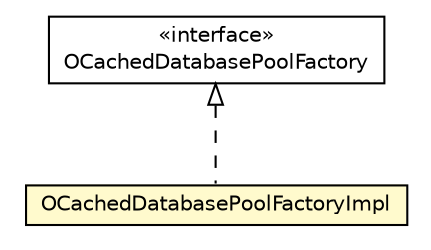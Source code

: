 #!/usr/local/bin/dot
#
# Class diagram 
# Generated by UMLGraph version R5_6-24-gf6e263 (http://www.umlgraph.org/)
#

digraph G {
	edge [fontname="Helvetica",fontsize=10,labelfontname="Helvetica",labelfontsize=10];
	node [fontname="Helvetica",fontsize=10,shape=plaintext];
	nodesep=0.25;
	ranksep=0.5;
	// com.orientechnologies.orient.core.db.OCachedDatabasePoolFactoryImpl
	c1841292 [label=<<table title="com.orientechnologies.orient.core.db.OCachedDatabasePoolFactoryImpl" border="0" cellborder="1" cellspacing="0" cellpadding="2" port="p" bgcolor="lemonChiffon" href="./OCachedDatabasePoolFactoryImpl.html">
		<tr><td><table border="0" cellspacing="0" cellpadding="1">
<tr><td align="center" balign="center"> OCachedDatabasePoolFactoryImpl </td></tr>
		</table></td></tr>
		</table>>, URL="./OCachedDatabasePoolFactoryImpl.html", fontname="Helvetica", fontcolor="black", fontsize=10.0];
	// com.orientechnologies.orient.core.db.OCachedDatabasePoolFactory
	c1841309 [label=<<table title="com.orientechnologies.orient.core.db.OCachedDatabasePoolFactory" border="0" cellborder="1" cellspacing="0" cellpadding="2" port="p" href="./OCachedDatabasePoolFactory.html">
		<tr><td><table border="0" cellspacing="0" cellpadding="1">
<tr><td align="center" balign="center"> &#171;interface&#187; </td></tr>
<tr><td align="center" balign="center"> OCachedDatabasePoolFactory </td></tr>
		</table></td></tr>
		</table>>, URL="./OCachedDatabasePoolFactory.html", fontname="Helvetica", fontcolor="black", fontsize=10.0];
	//com.orientechnologies.orient.core.db.OCachedDatabasePoolFactoryImpl implements com.orientechnologies.orient.core.db.OCachedDatabasePoolFactory
	c1841309:p -> c1841292:p [dir=back,arrowtail=empty,style=dashed];
}

